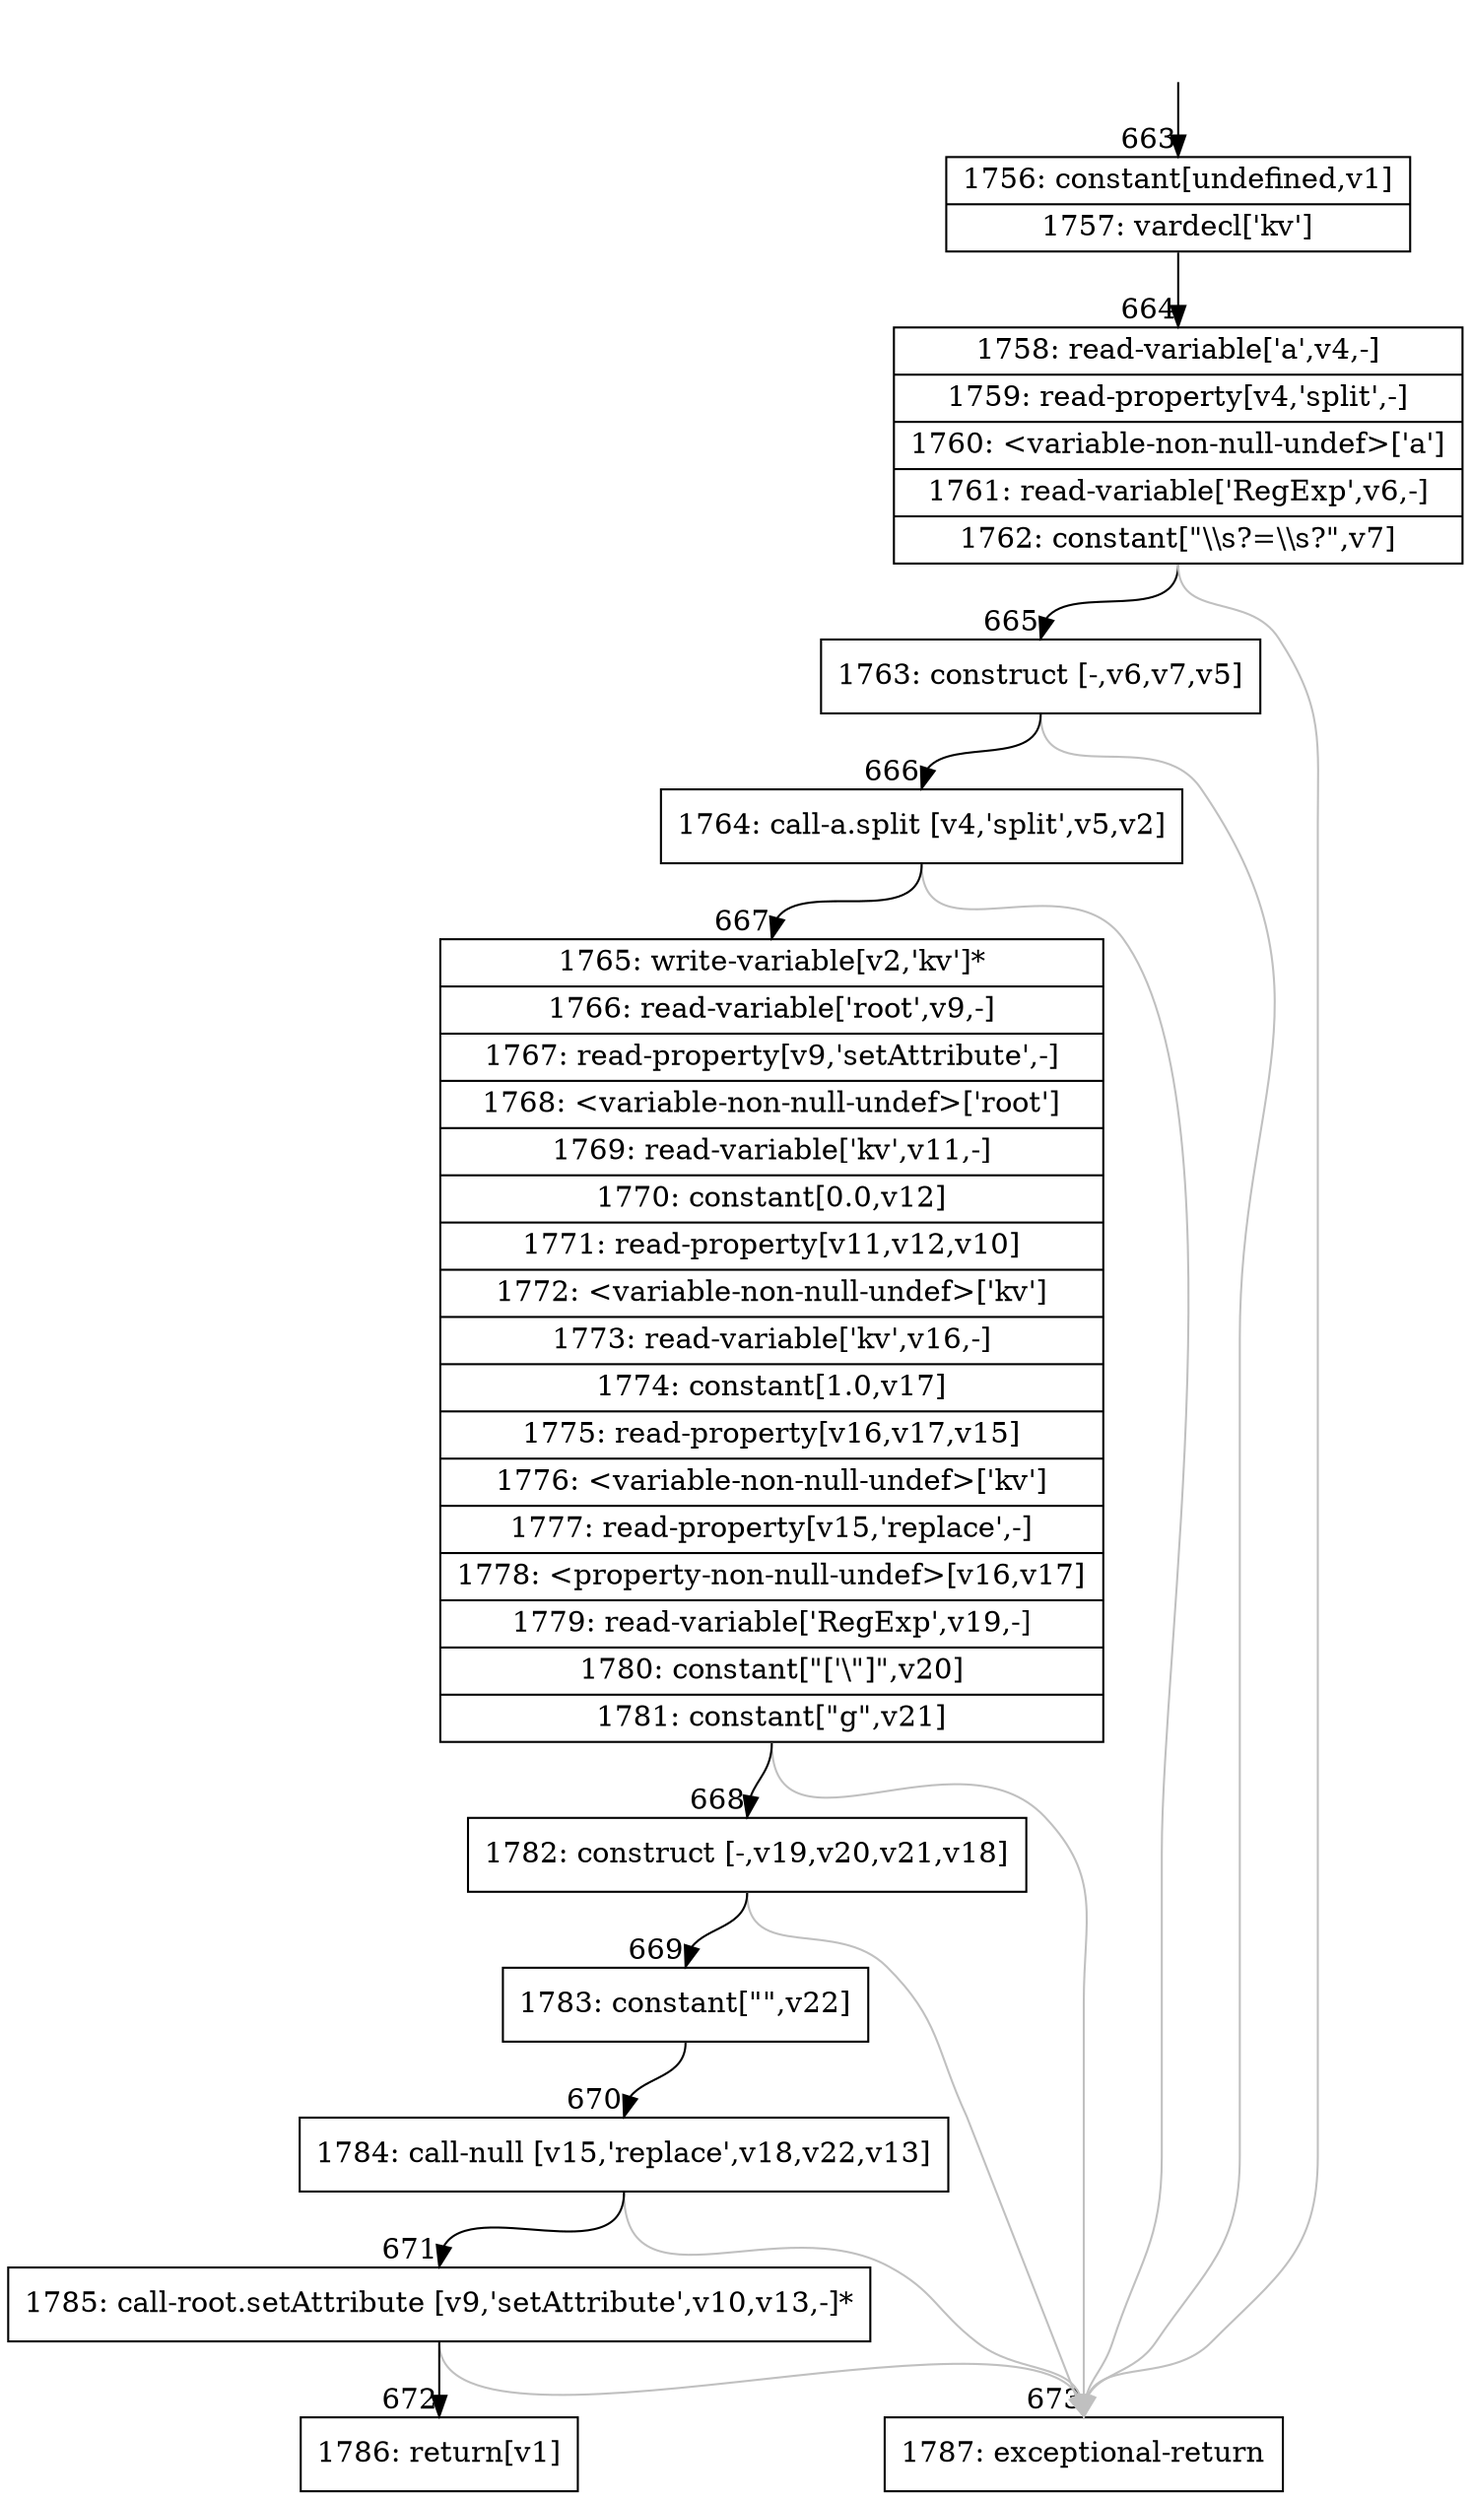 digraph {
rankdir="TD"
BB_entry56[shape=none,label=""];
BB_entry56 -> BB663 [tailport=s, headport=n, headlabel="    663"]
BB663 [shape=record label="{1756: constant[undefined,v1]|1757: vardecl['kv']}" ] 
BB663 -> BB664 [tailport=s, headport=n, headlabel="      664"]
BB664 [shape=record label="{1758: read-variable['a',v4,-]|1759: read-property[v4,'split',-]|1760: \<variable-non-null-undef\>['a']|1761: read-variable['RegExp',v6,-]|1762: constant[\"\\\\s?=\\\\s?\",v7]}" ] 
BB664 -> BB665 [tailport=s, headport=n, headlabel="      665"]
BB664 -> BB673 [tailport=s, headport=n, color=gray, headlabel="      673"]
BB665 [shape=record label="{1763: construct [-,v6,v7,v5]}" ] 
BB665 -> BB666 [tailport=s, headport=n, headlabel="      666"]
BB665 -> BB673 [tailport=s, headport=n, color=gray]
BB666 [shape=record label="{1764: call-a.split [v4,'split',v5,v2]}" ] 
BB666 -> BB667 [tailport=s, headport=n, headlabel="      667"]
BB666 -> BB673 [tailport=s, headport=n, color=gray]
BB667 [shape=record label="{1765: write-variable[v2,'kv']*|1766: read-variable['root',v9,-]|1767: read-property[v9,'setAttribute',-]|1768: \<variable-non-null-undef\>['root']|1769: read-variable['kv',v11,-]|1770: constant[0.0,v12]|1771: read-property[v11,v12,v10]|1772: \<variable-non-null-undef\>['kv']|1773: read-variable['kv',v16,-]|1774: constant[1.0,v17]|1775: read-property[v16,v17,v15]|1776: \<variable-non-null-undef\>['kv']|1777: read-property[v15,'replace',-]|1778: \<property-non-null-undef\>[v16,v17]|1779: read-variable['RegExp',v19,-]|1780: constant[\"['\\\"]\",v20]|1781: constant[\"g\",v21]}" ] 
BB667 -> BB668 [tailport=s, headport=n, headlabel="      668"]
BB667 -> BB673 [tailport=s, headport=n, color=gray]
BB668 [shape=record label="{1782: construct [-,v19,v20,v21,v18]}" ] 
BB668 -> BB669 [tailport=s, headport=n, headlabel="      669"]
BB668 -> BB673 [tailport=s, headport=n, color=gray]
BB669 [shape=record label="{1783: constant[\"\",v22]}" ] 
BB669 -> BB670 [tailport=s, headport=n, headlabel="      670"]
BB670 [shape=record label="{1784: call-null [v15,'replace',v18,v22,v13]}" ] 
BB670 -> BB671 [tailport=s, headport=n, headlabel="      671"]
BB670 -> BB673 [tailport=s, headport=n, color=gray]
BB671 [shape=record label="{1785: call-root.setAttribute [v9,'setAttribute',v10,v13,-]*}" ] 
BB671 -> BB672 [tailport=s, headport=n, headlabel="      672"]
BB671 -> BB673 [tailport=s, headport=n, color=gray]
BB672 [shape=record label="{1786: return[v1]}" ] 
BB673 [shape=record label="{1787: exceptional-return}" ] 
//#$~ 643
}
